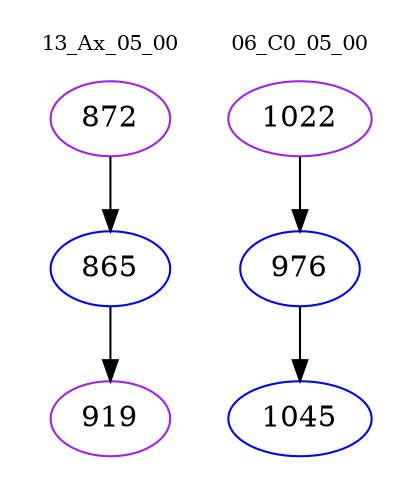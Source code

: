 digraph{
subgraph cluster_0 {
color = white
label = "13_Ax_05_00";
fontsize=10;
T0_872 [label="872", color="purple"]
T0_872 -> T0_865 [color="black"]
T0_865 [label="865", color="blue"]
T0_865 -> T0_919 [color="black"]
T0_919 [label="919", color="purple"]
}
subgraph cluster_1 {
color = white
label = "06_C0_05_00";
fontsize=10;
T1_1022 [label="1022", color="purple"]
T1_1022 -> T1_976 [color="black"]
T1_976 [label="976", color="blue"]
T1_976 -> T1_1045 [color="black"]
T1_1045 [label="1045", color="blue"]
}
}
